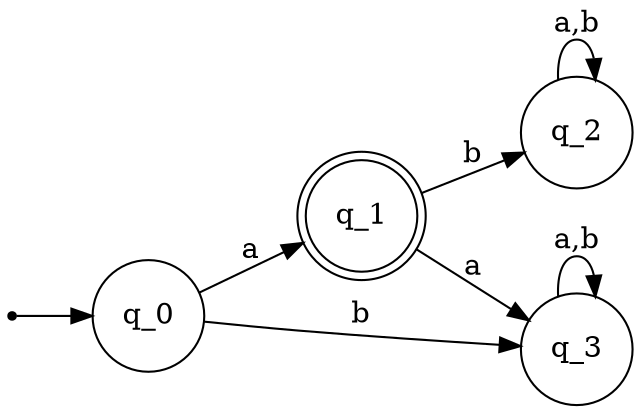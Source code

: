 digraph dfa_3 {
	rankdir=LR;
	size="8,5"
	node [shape=point]; qi
	node [shape=doublecircle]; q_1
	node [shape=circle]
	qi -> q_0
	q_0 -> q_1 [label="a"];
	q_0 -> q_3 [label="b"];
	q_1 -> q_2 [label="b"];
	q_2 -> q_2 [label="a,b"];
	q_3 -> q_3 [label="a,b"];
	q_1 -> q_3 [label="a"];
}
